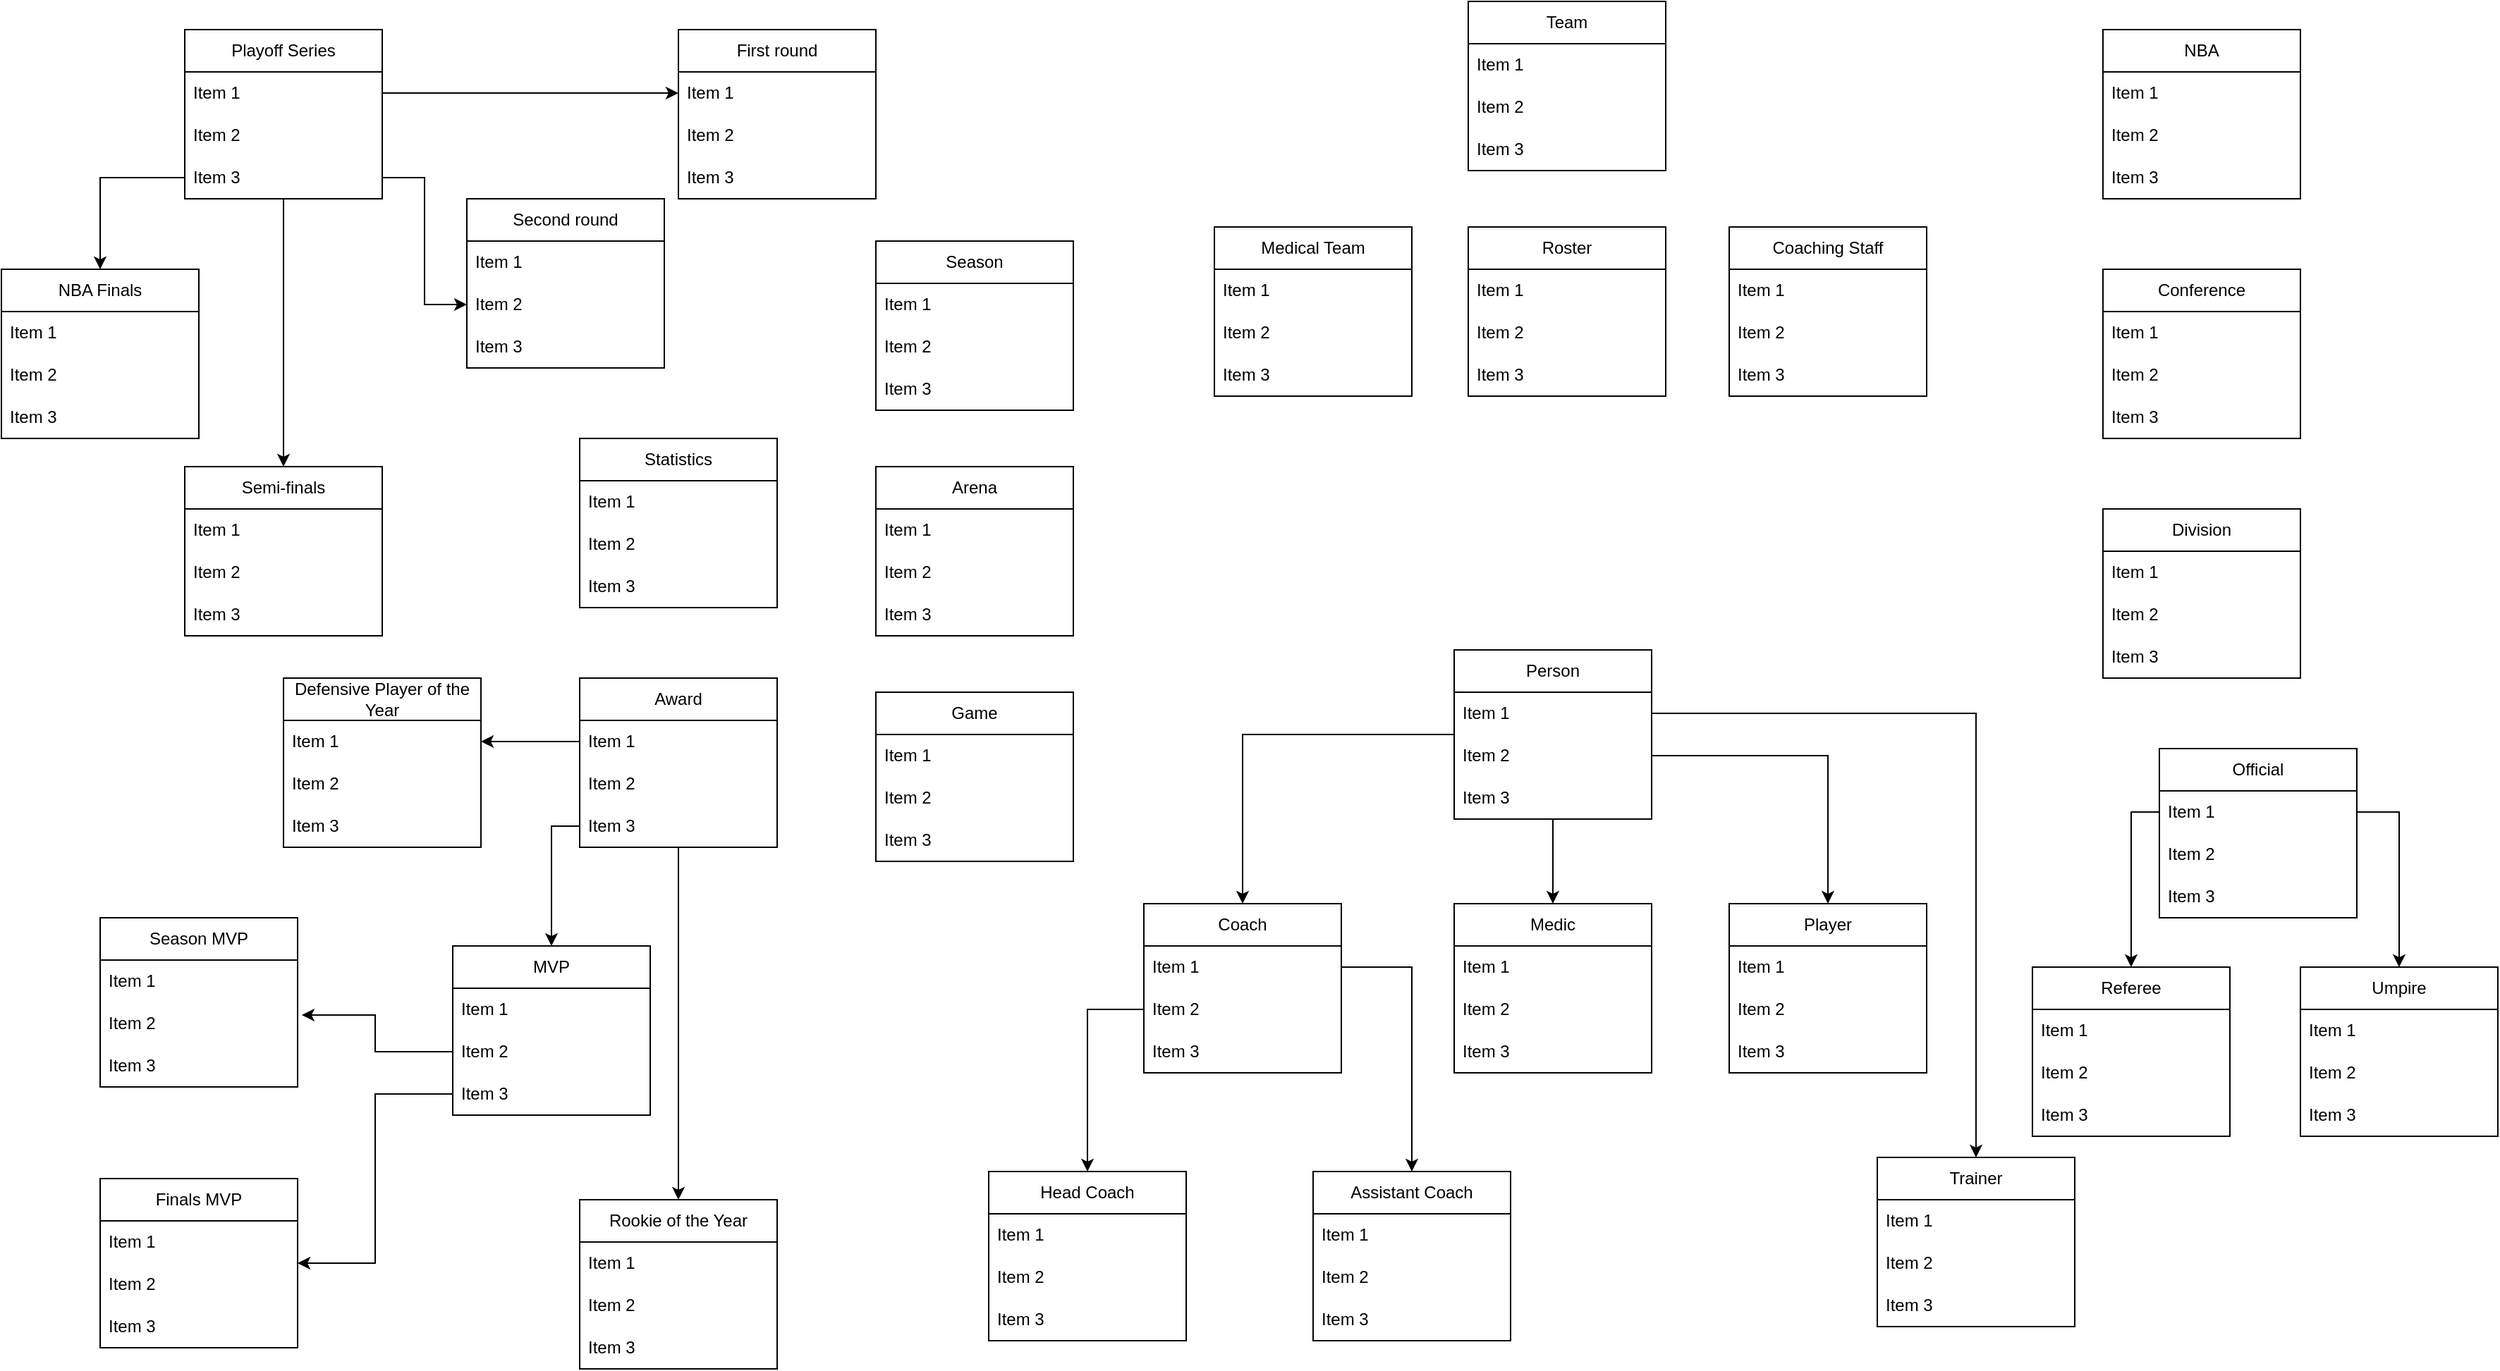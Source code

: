 <mxfile version="22.1.2" type="github">
  <diagram name="Page-1" id="eykUsvOrrf_iylFsWbCa">
    <mxGraphModel dx="3072" dy="794" grid="1" gridSize="10" guides="1" tooltips="1" connect="1" arrows="1" fold="1" page="1" pageScale="1" pageWidth="850" pageHeight="1100" math="0" shadow="0">
      <root>
        <mxCell id="0" />
        <mxCell id="1" parent="0" />
        <mxCell id="R-T-QUgsyAEYC0_cI2fG-1" value="NBA" style="swimlane;fontStyle=0;childLayout=stackLayout;horizontal=1;startSize=30;horizontalStack=0;resizeParent=1;resizeParentMax=0;resizeLast=0;collapsible=1;marginBottom=0;whiteSpace=wrap;html=1;" vertex="1" parent="1">
          <mxGeometry x="-160" y="50" width="140" height="120" as="geometry" />
        </mxCell>
        <mxCell id="R-T-QUgsyAEYC0_cI2fG-2" value="Item 1" style="text;strokeColor=none;fillColor=none;align=left;verticalAlign=middle;spacingLeft=4;spacingRight=4;overflow=hidden;points=[[0,0.5],[1,0.5]];portConstraint=eastwest;rotatable=0;whiteSpace=wrap;html=1;" vertex="1" parent="R-T-QUgsyAEYC0_cI2fG-1">
          <mxGeometry y="30" width="140" height="30" as="geometry" />
        </mxCell>
        <mxCell id="R-T-QUgsyAEYC0_cI2fG-3" value="Item 2" style="text;strokeColor=none;fillColor=none;align=left;verticalAlign=middle;spacingLeft=4;spacingRight=4;overflow=hidden;points=[[0,0.5],[1,0.5]];portConstraint=eastwest;rotatable=0;whiteSpace=wrap;html=1;" vertex="1" parent="R-T-QUgsyAEYC0_cI2fG-1">
          <mxGeometry y="60" width="140" height="30" as="geometry" />
        </mxCell>
        <mxCell id="R-T-QUgsyAEYC0_cI2fG-4" value="Item 3" style="text;strokeColor=none;fillColor=none;align=left;verticalAlign=middle;spacingLeft=4;spacingRight=4;overflow=hidden;points=[[0,0.5],[1,0.5]];portConstraint=eastwest;rotatable=0;whiteSpace=wrap;html=1;" vertex="1" parent="R-T-QUgsyAEYC0_cI2fG-1">
          <mxGeometry y="90" width="140" height="30" as="geometry" />
        </mxCell>
        <mxCell id="R-T-QUgsyAEYC0_cI2fG-9" value="Conference" style="swimlane;fontStyle=0;childLayout=stackLayout;horizontal=1;startSize=30;horizontalStack=0;resizeParent=1;resizeParentMax=0;resizeLast=0;collapsible=1;marginBottom=0;whiteSpace=wrap;html=1;" vertex="1" parent="1">
          <mxGeometry x="-160" y="220" width="140" height="120" as="geometry" />
        </mxCell>
        <mxCell id="R-T-QUgsyAEYC0_cI2fG-10" value="Item 1" style="text;strokeColor=none;fillColor=none;align=left;verticalAlign=middle;spacingLeft=4;spacingRight=4;overflow=hidden;points=[[0,0.5],[1,0.5]];portConstraint=eastwest;rotatable=0;whiteSpace=wrap;html=1;" vertex="1" parent="R-T-QUgsyAEYC0_cI2fG-9">
          <mxGeometry y="30" width="140" height="30" as="geometry" />
        </mxCell>
        <mxCell id="R-T-QUgsyAEYC0_cI2fG-11" value="Item 2" style="text;strokeColor=none;fillColor=none;align=left;verticalAlign=middle;spacingLeft=4;spacingRight=4;overflow=hidden;points=[[0,0.5],[1,0.5]];portConstraint=eastwest;rotatable=0;whiteSpace=wrap;html=1;" vertex="1" parent="R-T-QUgsyAEYC0_cI2fG-9">
          <mxGeometry y="60" width="140" height="30" as="geometry" />
        </mxCell>
        <mxCell id="R-T-QUgsyAEYC0_cI2fG-12" value="Item 3" style="text;strokeColor=none;fillColor=none;align=left;verticalAlign=middle;spacingLeft=4;spacingRight=4;overflow=hidden;points=[[0,0.5],[1,0.5]];portConstraint=eastwest;rotatable=0;whiteSpace=wrap;html=1;" vertex="1" parent="R-T-QUgsyAEYC0_cI2fG-9">
          <mxGeometry y="90" width="140" height="30" as="geometry" />
        </mxCell>
        <mxCell id="R-T-QUgsyAEYC0_cI2fG-19" value="Division" style="swimlane;fontStyle=0;childLayout=stackLayout;horizontal=1;startSize=30;horizontalStack=0;resizeParent=1;resizeParentMax=0;resizeLast=0;collapsible=1;marginBottom=0;whiteSpace=wrap;html=1;" vertex="1" parent="1">
          <mxGeometry x="-160" y="390" width="140" height="120" as="geometry" />
        </mxCell>
        <mxCell id="R-T-QUgsyAEYC0_cI2fG-20" value="Item 1" style="text;strokeColor=none;fillColor=none;align=left;verticalAlign=middle;spacingLeft=4;spacingRight=4;overflow=hidden;points=[[0,0.5],[1,0.5]];portConstraint=eastwest;rotatable=0;whiteSpace=wrap;html=1;" vertex="1" parent="R-T-QUgsyAEYC0_cI2fG-19">
          <mxGeometry y="30" width="140" height="30" as="geometry" />
        </mxCell>
        <mxCell id="R-T-QUgsyAEYC0_cI2fG-21" value="Item 2" style="text;strokeColor=none;fillColor=none;align=left;verticalAlign=middle;spacingLeft=4;spacingRight=4;overflow=hidden;points=[[0,0.5],[1,0.5]];portConstraint=eastwest;rotatable=0;whiteSpace=wrap;html=1;" vertex="1" parent="R-T-QUgsyAEYC0_cI2fG-19">
          <mxGeometry y="60" width="140" height="30" as="geometry" />
        </mxCell>
        <mxCell id="R-T-QUgsyAEYC0_cI2fG-22" value="Item 3" style="text;strokeColor=none;fillColor=none;align=left;verticalAlign=middle;spacingLeft=4;spacingRight=4;overflow=hidden;points=[[0,0.5],[1,0.5]];portConstraint=eastwest;rotatable=0;whiteSpace=wrap;html=1;" vertex="1" parent="R-T-QUgsyAEYC0_cI2fG-19">
          <mxGeometry y="90" width="140" height="30" as="geometry" />
        </mxCell>
        <mxCell id="R-T-QUgsyAEYC0_cI2fG-49" value="Team" style="swimlane;fontStyle=0;childLayout=stackLayout;horizontal=1;startSize=30;horizontalStack=0;resizeParent=1;resizeParentMax=0;resizeLast=0;collapsible=1;marginBottom=0;whiteSpace=wrap;html=1;" vertex="1" parent="1">
          <mxGeometry x="-610" y="30" width="140" height="120" as="geometry" />
        </mxCell>
        <mxCell id="R-T-QUgsyAEYC0_cI2fG-50" value="Item 1" style="text;strokeColor=none;fillColor=none;align=left;verticalAlign=middle;spacingLeft=4;spacingRight=4;overflow=hidden;points=[[0,0.5],[1,0.5]];portConstraint=eastwest;rotatable=0;whiteSpace=wrap;html=1;" vertex="1" parent="R-T-QUgsyAEYC0_cI2fG-49">
          <mxGeometry y="30" width="140" height="30" as="geometry" />
        </mxCell>
        <mxCell id="R-T-QUgsyAEYC0_cI2fG-51" value="Item 2" style="text;strokeColor=none;fillColor=none;align=left;verticalAlign=middle;spacingLeft=4;spacingRight=4;overflow=hidden;points=[[0,0.5],[1,0.5]];portConstraint=eastwest;rotatable=0;whiteSpace=wrap;html=1;" vertex="1" parent="R-T-QUgsyAEYC0_cI2fG-49">
          <mxGeometry y="60" width="140" height="30" as="geometry" />
        </mxCell>
        <mxCell id="R-T-QUgsyAEYC0_cI2fG-52" value="Item 3" style="text;strokeColor=none;fillColor=none;align=left;verticalAlign=middle;spacingLeft=4;spacingRight=4;overflow=hidden;points=[[0,0.5],[1,0.5]];portConstraint=eastwest;rotatable=0;whiteSpace=wrap;html=1;" vertex="1" parent="R-T-QUgsyAEYC0_cI2fG-49">
          <mxGeometry y="90" width="140" height="30" as="geometry" />
        </mxCell>
        <mxCell id="R-T-QUgsyAEYC0_cI2fG-57" value="Roster" style="swimlane;fontStyle=0;childLayout=stackLayout;horizontal=1;startSize=30;horizontalStack=0;resizeParent=1;resizeParentMax=0;resizeLast=0;collapsible=1;marginBottom=0;whiteSpace=wrap;html=1;" vertex="1" parent="1">
          <mxGeometry x="-610" y="190" width="140" height="120" as="geometry" />
        </mxCell>
        <mxCell id="R-T-QUgsyAEYC0_cI2fG-58" value="Item 1" style="text;strokeColor=none;fillColor=none;align=left;verticalAlign=middle;spacingLeft=4;spacingRight=4;overflow=hidden;points=[[0,0.5],[1,0.5]];portConstraint=eastwest;rotatable=0;whiteSpace=wrap;html=1;" vertex="1" parent="R-T-QUgsyAEYC0_cI2fG-57">
          <mxGeometry y="30" width="140" height="30" as="geometry" />
        </mxCell>
        <mxCell id="R-T-QUgsyAEYC0_cI2fG-59" value="Item 2" style="text;strokeColor=none;fillColor=none;align=left;verticalAlign=middle;spacingLeft=4;spacingRight=4;overflow=hidden;points=[[0,0.5],[1,0.5]];portConstraint=eastwest;rotatable=0;whiteSpace=wrap;html=1;" vertex="1" parent="R-T-QUgsyAEYC0_cI2fG-57">
          <mxGeometry y="60" width="140" height="30" as="geometry" />
        </mxCell>
        <mxCell id="R-T-QUgsyAEYC0_cI2fG-60" value="Item 3" style="text;strokeColor=none;fillColor=none;align=left;verticalAlign=middle;spacingLeft=4;spacingRight=4;overflow=hidden;points=[[0,0.5],[1,0.5]];portConstraint=eastwest;rotatable=0;whiteSpace=wrap;html=1;" vertex="1" parent="R-T-QUgsyAEYC0_cI2fG-57">
          <mxGeometry y="90" width="140" height="30" as="geometry" />
        </mxCell>
        <mxCell id="R-T-QUgsyAEYC0_cI2fG-61" value="Player" style="swimlane;fontStyle=0;childLayout=stackLayout;horizontal=1;startSize=30;horizontalStack=0;resizeParent=1;resizeParentMax=0;resizeLast=0;collapsible=1;marginBottom=0;whiteSpace=wrap;html=1;" vertex="1" parent="1">
          <mxGeometry x="-425" y="670" width="140" height="120" as="geometry" />
        </mxCell>
        <mxCell id="R-T-QUgsyAEYC0_cI2fG-62" value="Item 1" style="text;strokeColor=none;fillColor=none;align=left;verticalAlign=middle;spacingLeft=4;spacingRight=4;overflow=hidden;points=[[0,0.5],[1,0.5]];portConstraint=eastwest;rotatable=0;whiteSpace=wrap;html=1;" vertex="1" parent="R-T-QUgsyAEYC0_cI2fG-61">
          <mxGeometry y="30" width="140" height="30" as="geometry" />
        </mxCell>
        <mxCell id="R-T-QUgsyAEYC0_cI2fG-63" value="Item 2" style="text;strokeColor=none;fillColor=none;align=left;verticalAlign=middle;spacingLeft=4;spacingRight=4;overflow=hidden;points=[[0,0.5],[1,0.5]];portConstraint=eastwest;rotatable=0;whiteSpace=wrap;html=1;" vertex="1" parent="R-T-QUgsyAEYC0_cI2fG-61">
          <mxGeometry y="60" width="140" height="30" as="geometry" />
        </mxCell>
        <mxCell id="R-T-QUgsyAEYC0_cI2fG-64" value="Item 3" style="text;strokeColor=none;fillColor=none;align=left;verticalAlign=middle;spacingLeft=4;spacingRight=4;overflow=hidden;points=[[0,0.5],[1,0.5]];portConstraint=eastwest;rotatable=0;whiteSpace=wrap;html=1;" vertex="1" parent="R-T-QUgsyAEYC0_cI2fG-61">
          <mxGeometry y="90" width="140" height="30" as="geometry" />
        </mxCell>
        <mxCell id="R-T-QUgsyAEYC0_cI2fG-65" value="Coaching Staff" style="swimlane;fontStyle=0;childLayout=stackLayout;horizontal=1;startSize=30;horizontalStack=0;resizeParent=1;resizeParentMax=0;resizeLast=0;collapsible=1;marginBottom=0;whiteSpace=wrap;html=1;" vertex="1" parent="1">
          <mxGeometry x="-425" y="190" width="140" height="120" as="geometry" />
        </mxCell>
        <mxCell id="R-T-QUgsyAEYC0_cI2fG-66" value="Item 1" style="text;strokeColor=none;fillColor=none;align=left;verticalAlign=middle;spacingLeft=4;spacingRight=4;overflow=hidden;points=[[0,0.5],[1,0.5]];portConstraint=eastwest;rotatable=0;whiteSpace=wrap;html=1;" vertex="1" parent="R-T-QUgsyAEYC0_cI2fG-65">
          <mxGeometry y="30" width="140" height="30" as="geometry" />
        </mxCell>
        <mxCell id="R-T-QUgsyAEYC0_cI2fG-67" value="Item 2" style="text;strokeColor=none;fillColor=none;align=left;verticalAlign=middle;spacingLeft=4;spacingRight=4;overflow=hidden;points=[[0,0.5],[1,0.5]];portConstraint=eastwest;rotatable=0;whiteSpace=wrap;html=1;" vertex="1" parent="R-T-QUgsyAEYC0_cI2fG-65">
          <mxGeometry y="60" width="140" height="30" as="geometry" />
        </mxCell>
        <mxCell id="R-T-QUgsyAEYC0_cI2fG-68" value="Item 3" style="text;strokeColor=none;fillColor=none;align=left;verticalAlign=middle;spacingLeft=4;spacingRight=4;overflow=hidden;points=[[0,0.5],[1,0.5]];portConstraint=eastwest;rotatable=0;whiteSpace=wrap;html=1;" vertex="1" parent="R-T-QUgsyAEYC0_cI2fG-65">
          <mxGeometry y="90" width="140" height="30" as="geometry" />
        </mxCell>
        <mxCell id="R-T-QUgsyAEYC0_cI2fG-69" value="Medical Team" style="swimlane;fontStyle=0;childLayout=stackLayout;horizontal=1;startSize=30;horizontalStack=0;resizeParent=1;resizeParentMax=0;resizeLast=0;collapsible=1;marginBottom=0;whiteSpace=wrap;html=1;" vertex="1" parent="1">
          <mxGeometry x="-790" y="190" width="140" height="120" as="geometry" />
        </mxCell>
        <mxCell id="R-T-QUgsyAEYC0_cI2fG-70" value="Item 1" style="text;strokeColor=none;fillColor=none;align=left;verticalAlign=middle;spacingLeft=4;spacingRight=4;overflow=hidden;points=[[0,0.5],[1,0.5]];portConstraint=eastwest;rotatable=0;whiteSpace=wrap;html=1;" vertex="1" parent="R-T-QUgsyAEYC0_cI2fG-69">
          <mxGeometry y="30" width="140" height="30" as="geometry" />
        </mxCell>
        <mxCell id="R-T-QUgsyAEYC0_cI2fG-71" value="Item 2" style="text;strokeColor=none;fillColor=none;align=left;verticalAlign=middle;spacingLeft=4;spacingRight=4;overflow=hidden;points=[[0,0.5],[1,0.5]];portConstraint=eastwest;rotatable=0;whiteSpace=wrap;html=1;" vertex="1" parent="R-T-QUgsyAEYC0_cI2fG-69">
          <mxGeometry y="60" width="140" height="30" as="geometry" />
        </mxCell>
        <mxCell id="R-T-QUgsyAEYC0_cI2fG-72" value="Item 3" style="text;strokeColor=none;fillColor=none;align=left;verticalAlign=middle;spacingLeft=4;spacingRight=4;overflow=hidden;points=[[0,0.5],[1,0.5]];portConstraint=eastwest;rotatable=0;whiteSpace=wrap;html=1;" vertex="1" parent="R-T-QUgsyAEYC0_cI2fG-69">
          <mxGeometry y="90" width="140" height="30" as="geometry" />
        </mxCell>
        <mxCell id="R-T-QUgsyAEYC0_cI2fG-88" style="edgeStyle=orthogonalEdgeStyle;rounded=0;orthogonalLoop=1;jettySize=auto;html=1;entryX=0.5;entryY=0;entryDx=0;entryDy=0;" edge="1" parent="1" source="R-T-QUgsyAEYC0_cI2fG-76" target="R-T-QUgsyAEYC0_cI2fG-84">
          <mxGeometry relative="1" as="geometry" />
        </mxCell>
        <mxCell id="R-T-QUgsyAEYC0_cI2fG-90" style="edgeStyle=orthogonalEdgeStyle;rounded=0;orthogonalLoop=1;jettySize=auto;html=1;exitX=0.5;exitY=1;exitDx=0;exitDy=0;" edge="1" parent="1" source="R-T-QUgsyAEYC0_cI2fG-76" target="R-T-QUgsyAEYC0_cI2fG-80">
          <mxGeometry relative="1" as="geometry" />
        </mxCell>
        <mxCell id="R-T-QUgsyAEYC0_cI2fG-76" value="Person" style="swimlane;fontStyle=0;childLayout=stackLayout;horizontal=1;startSize=30;horizontalStack=0;resizeParent=1;resizeParentMax=0;resizeLast=0;collapsible=1;marginBottom=0;whiteSpace=wrap;html=1;" vertex="1" parent="1">
          <mxGeometry x="-620" y="490" width="140" height="120" as="geometry" />
        </mxCell>
        <mxCell id="R-T-QUgsyAEYC0_cI2fG-77" value="Item 1" style="text;strokeColor=none;fillColor=none;align=left;verticalAlign=middle;spacingLeft=4;spacingRight=4;overflow=hidden;points=[[0,0.5],[1,0.5]];portConstraint=eastwest;rotatable=0;whiteSpace=wrap;html=1;" vertex="1" parent="R-T-QUgsyAEYC0_cI2fG-76">
          <mxGeometry y="30" width="140" height="30" as="geometry" />
        </mxCell>
        <mxCell id="R-T-QUgsyAEYC0_cI2fG-78" value="Item 2" style="text;strokeColor=none;fillColor=none;align=left;verticalAlign=middle;spacingLeft=4;spacingRight=4;overflow=hidden;points=[[0,0.5],[1,0.5]];portConstraint=eastwest;rotatable=0;whiteSpace=wrap;html=1;" vertex="1" parent="R-T-QUgsyAEYC0_cI2fG-76">
          <mxGeometry y="60" width="140" height="30" as="geometry" />
        </mxCell>
        <mxCell id="R-T-QUgsyAEYC0_cI2fG-79" value="Item 3" style="text;strokeColor=none;fillColor=none;align=left;verticalAlign=middle;spacingLeft=4;spacingRight=4;overflow=hidden;points=[[0,0.5],[1,0.5]];portConstraint=eastwest;rotatable=0;whiteSpace=wrap;html=1;" vertex="1" parent="R-T-QUgsyAEYC0_cI2fG-76">
          <mxGeometry y="90" width="140" height="30" as="geometry" />
        </mxCell>
        <mxCell id="R-T-QUgsyAEYC0_cI2fG-80" value="Medic" style="swimlane;fontStyle=0;childLayout=stackLayout;horizontal=1;startSize=30;horizontalStack=0;resizeParent=1;resizeParentMax=0;resizeLast=0;collapsible=1;marginBottom=0;whiteSpace=wrap;html=1;" vertex="1" parent="1">
          <mxGeometry x="-620" y="670" width="140" height="120" as="geometry" />
        </mxCell>
        <mxCell id="R-T-QUgsyAEYC0_cI2fG-81" value="Item 1" style="text;strokeColor=none;fillColor=none;align=left;verticalAlign=middle;spacingLeft=4;spacingRight=4;overflow=hidden;points=[[0,0.5],[1,0.5]];portConstraint=eastwest;rotatable=0;whiteSpace=wrap;html=1;" vertex="1" parent="R-T-QUgsyAEYC0_cI2fG-80">
          <mxGeometry y="30" width="140" height="30" as="geometry" />
        </mxCell>
        <mxCell id="R-T-QUgsyAEYC0_cI2fG-82" value="Item 2" style="text;strokeColor=none;fillColor=none;align=left;verticalAlign=middle;spacingLeft=4;spacingRight=4;overflow=hidden;points=[[0,0.5],[1,0.5]];portConstraint=eastwest;rotatable=0;whiteSpace=wrap;html=1;" vertex="1" parent="R-T-QUgsyAEYC0_cI2fG-80">
          <mxGeometry y="60" width="140" height="30" as="geometry" />
        </mxCell>
        <mxCell id="R-T-QUgsyAEYC0_cI2fG-83" value="Item 3" style="text;strokeColor=none;fillColor=none;align=left;verticalAlign=middle;spacingLeft=4;spacingRight=4;overflow=hidden;points=[[0,0.5],[1,0.5]];portConstraint=eastwest;rotatable=0;whiteSpace=wrap;html=1;" vertex="1" parent="R-T-QUgsyAEYC0_cI2fG-80">
          <mxGeometry y="90" width="140" height="30" as="geometry" />
        </mxCell>
        <mxCell id="R-T-QUgsyAEYC0_cI2fG-84" value="Coach" style="swimlane;fontStyle=0;childLayout=stackLayout;horizontal=1;startSize=30;horizontalStack=0;resizeParent=1;resizeParentMax=0;resizeLast=0;collapsible=1;marginBottom=0;whiteSpace=wrap;html=1;" vertex="1" parent="1">
          <mxGeometry x="-840" y="670" width="140" height="120" as="geometry" />
        </mxCell>
        <mxCell id="R-T-QUgsyAEYC0_cI2fG-85" value="Item 1" style="text;strokeColor=none;fillColor=none;align=left;verticalAlign=middle;spacingLeft=4;spacingRight=4;overflow=hidden;points=[[0,0.5],[1,0.5]];portConstraint=eastwest;rotatable=0;whiteSpace=wrap;html=1;" vertex="1" parent="R-T-QUgsyAEYC0_cI2fG-84">
          <mxGeometry y="30" width="140" height="30" as="geometry" />
        </mxCell>
        <mxCell id="R-T-QUgsyAEYC0_cI2fG-86" value="Item 2" style="text;strokeColor=none;fillColor=none;align=left;verticalAlign=middle;spacingLeft=4;spacingRight=4;overflow=hidden;points=[[0,0.5],[1,0.5]];portConstraint=eastwest;rotatable=0;whiteSpace=wrap;html=1;" vertex="1" parent="R-T-QUgsyAEYC0_cI2fG-84">
          <mxGeometry y="60" width="140" height="30" as="geometry" />
        </mxCell>
        <mxCell id="R-T-QUgsyAEYC0_cI2fG-87" value="Item 3" style="text;strokeColor=none;fillColor=none;align=left;verticalAlign=middle;spacingLeft=4;spacingRight=4;overflow=hidden;points=[[0,0.5],[1,0.5]];portConstraint=eastwest;rotatable=0;whiteSpace=wrap;html=1;" vertex="1" parent="R-T-QUgsyAEYC0_cI2fG-84">
          <mxGeometry y="90" width="140" height="30" as="geometry" />
        </mxCell>
        <mxCell id="R-T-QUgsyAEYC0_cI2fG-89" style="edgeStyle=orthogonalEdgeStyle;rounded=0;orthogonalLoop=1;jettySize=auto;html=1;entryX=0.5;entryY=0;entryDx=0;entryDy=0;" edge="1" parent="1" source="R-T-QUgsyAEYC0_cI2fG-78" target="R-T-QUgsyAEYC0_cI2fG-61">
          <mxGeometry relative="1" as="geometry" />
        </mxCell>
        <mxCell id="R-T-QUgsyAEYC0_cI2fG-91" value="Head Coach" style="swimlane;fontStyle=0;childLayout=stackLayout;horizontal=1;startSize=30;horizontalStack=0;resizeParent=1;resizeParentMax=0;resizeLast=0;collapsible=1;marginBottom=0;whiteSpace=wrap;html=1;" vertex="1" parent="1">
          <mxGeometry x="-950" y="860" width="140" height="120" as="geometry" />
        </mxCell>
        <mxCell id="R-T-QUgsyAEYC0_cI2fG-92" value="Item 1" style="text;strokeColor=none;fillColor=none;align=left;verticalAlign=middle;spacingLeft=4;spacingRight=4;overflow=hidden;points=[[0,0.5],[1,0.5]];portConstraint=eastwest;rotatable=0;whiteSpace=wrap;html=1;" vertex="1" parent="R-T-QUgsyAEYC0_cI2fG-91">
          <mxGeometry y="30" width="140" height="30" as="geometry" />
        </mxCell>
        <mxCell id="R-T-QUgsyAEYC0_cI2fG-93" value="Item 2" style="text;strokeColor=none;fillColor=none;align=left;verticalAlign=middle;spacingLeft=4;spacingRight=4;overflow=hidden;points=[[0,0.5],[1,0.5]];portConstraint=eastwest;rotatable=0;whiteSpace=wrap;html=1;" vertex="1" parent="R-T-QUgsyAEYC0_cI2fG-91">
          <mxGeometry y="60" width="140" height="30" as="geometry" />
        </mxCell>
        <mxCell id="R-T-QUgsyAEYC0_cI2fG-94" value="Item 3" style="text;strokeColor=none;fillColor=none;align=left;verticalAlign=middle;spacingLeft=4;spacingRight=4;overflow=hidden;points=[[0,0.5],[1,0.5]];portConstraint=eastwest;rotatable=0;whiteSpace=wrap;html=1;" vertex="1" parent="R-T-QUgsyAEYC0_cI2fG-91">
          <mxGeometry y="90" width="140" height="30" as="geometry" />
        </mxCell>
        <mxCell id="R-T-QUgsyAEYC0_cI2fG-95" value="Assistant Coach" style="swimlane;fontStyle=0;childLayout=stackLayout;horizontal=1;startSize=30;horizontalStack=0;resizeParent=1;resizeParentMax=0;resizeLast=0;collapsible=1;marginBottom=0;whiteSpace=wrap;html=1;" vertex="1" parent="1">
          <mxGeometry x="-720" y="860" width="140" height="120" as="geometry" />
        </mxCell>
        <mxCell id="R-T-QUgsyAEYC0_cI2fG-96" value="Item 1" style="text;strokeColor=none;fillColor=none;align=left;verticalAlign=middle;spacingLeft=4;spacingRight=4;overflow=hidden;points=[[0,0.5],[1,0.5]];portConstraint=eastwest;rotatable=0;whiteSpace=wrap;html=1;" vertex="1" parent="R-T-QUgsyAEYC0_cI2fG-95">
          <mxGeometry y="30" width="140" height="30" as="geometry" />
        </mxCell>
        <mxCell id="R-T-QUgsyAEYC0_cI2fG-97" value="Item 2" style="text;strokeColor=none;fillColor=none;align=left;verticalAlign=middle;spacingLeft=4;spacingRight=4;overflow=hidden;points=[[0,0.5],[1,0.5]];portConstraint=eastwest;rotatable=0;whiteSpace=wrap;html=1;" vertex="1" parent="R-T-QUgsyAEYC0_cI2fG-95">
          <mxGeometry y="60" width="140" height="30" as="geometry" />
        </mxCell>
        <mxCell id="R-T-QUgsyAEYC0_cI2fG-98" value="Item 3" style="text;strokeColor=none;fillColor=none;align=left;verticalAlign=middle;spacingLeft=4;spacingRight=4;overflow=hidden;points=[[0,0.5],[1,0.5]];portConstraint=eastwest;rotatable=0;whiteSpace=wrap;html=1;" vertex="1" parent="R-T-QUgsyAEYC0_cI2fG-95">
          <mxGeometry y="90" width="140" height="30" as="geometry" />
        </mxCell>
        <mxCell id="R-T-QUgsyAEYC0_cI2fG-99" style="edgeStyle=orthogonalEdgeStyle;rounded=0;orthogonalLoop=1;jettySize=auto;html=1;" edge="1" parent="1" source="R-T-QUgsyAEYC0_cI2fG-86" target="R-T-QUgsyAEYC0_cI2fG-91">
          <mxGeometry relative="1" as="geometry" />
        </mxCell>
        <mxCell id="R-T-QUgsyAEYC0_cI2fG-100" style="edgeStyle=orthogonalEdgeStyle;rounded=0;orthogonalLoop=1;jettySize=auto;html=1;" edge="1" parent="1" source="R-T-QUgsyAEYC0_cI2fG-85" target="R-T-QUgsyAEYC0_cI2fG-95">
          <mxGeometry relative="1" as="geometry" />
        </mxCell>
        <mxCell id="R-T-QUgsyAEYC0_cI2fG-101" value="Trainer" style="swimlane;fontStyle=0;childLayout=stackLayout;horizontal=1;startSize=30;horizontalStack=0;resizeParent=1;resizeParentMax=0;resizeLast=0;collapsible=1;marginBottom=0;whiteSpace=wrap;html=1;" vertex="1" parent="1">
          <mxGeometry x="-320" y="850" width="140" height="120" as="geometry" />
        </mxCell>
        <mxCell id="R-T-QUgsyAEYC0_cI2fG-102" value="Item 1" style="text;strokeColor=none;fillColor=none;align=left;verticalAlign=middle;spacingLeft=4;spacingRight=4;overflow=hidden;points=[[0,0.5],[1,0.5]];portConstraint=eastwest;rotatable=0;whiteSpace=wrap;html=1;" vertex="1" parent="R-T-QUgsyAEYC0_cI2fG-101">
          <mxGeometry y="30" width="140" height="30" as="geometry" />
        </mxCell>
        <mxCell id="R-T-QUgsyAEYC0_cI2fG-103" value="Item 2" style="text;strokeColor=none;fillColor=none;align=left;verticalAlign=middle;spacingLeft=4;spacingRight=4;overflow=hidden;points=[[0,0.5],[1,0.5]];portConstraint=eastwest;rotatable=0;whiteSpace=wrap;html=1;" vertex="1" parent="R-T-QUgsyAEYC0_cI2fG-101">
          <mxGeometry y="60" width="140" height="30" as="geometry" />
        </mxCell>
        <mxCell id="R-T-QUgsyAEYC0_cI2fG-104" value="Item 3" style="text;strokeColor=none;fillColor=none;align=left;verticalAlign=middle;spacingLeft=4;spacingRight=4;overflow=hidden;points=[[0,0.5],[1,0.5]];portConstraint=eastwest;rotatable=0;whiteSpace=wrap;html=1;" vertex="1" parent="R-T-QUgsyAEYC0_cI2fG-101">
          <mxGeometry y="90" width="140" height="30" as="geometry" />
        </mxCell>
        <mxCell id="R-T-QUgsyAEYC0_cI2fG-105" style="edgeStyle=orthogonalEdgeStyle;rounded=0;orthogonalLoop=1;jettySize=auto;html=1;" edge="1" parent="1" source="R-T-QUgsyAEYC0_cI2fG-77" target="R-T-QUgsyAEYC0_cI2fG-101">
          <mxGeometry relative="1" as="geometry" />
        </mxCell>
        <mxCell id="R-T-QUgsyAEYC0_cI2fG-108" value="Season" style="swimlane;fontStyle=0;childLayout=stackLayout;horizontal=1;startSize=30;horizontalStack=0;resizeParent=1;resizeParentMax=0;resizeLast=0;collapsible=1;marginBottom=0;whiteSpace=wrap;html=1;" vertex="1" parent="1">
          <mxGeometry x="-1030" y="200" width="140" height="120" as="geometry" />
        </mxCell>
        <mxCell id="R-T-QUgsyAEYC0_cI2fG-109" value="Item 1" style="text;strokeColor=none;fillColor=none;align=left;verticalAlign=middle;spacingLeft=4;spacingRight=4;overflow=hidden;points=[[0,0.5],[1,0.5]];portConstraint=eastwest;rotatable=0;whiteSpace=wrap;html=1;" vertex="1" parent="R-T-QUgsyAEYC0_cI2fG-108">
          <mxGeometry y="30" width="140" height="30" as="geometry" />
        </mxCell>
        <mxCell id="R-T-QUgsyAEYC0_cI2fG-110" value="Item 2" style="text;strokeColor=none;fillColor=none;align=left;verticalAlign=middle;spacingLeft=4;spacingRight=4;overflow=hidden;points=[[0,0.5],[1,0.5]];portConstraint=eastwest;rotatable=0;whiteSpace=wrap;html=1;" vertex="1" parent="R-T-QUgsyAEYC0_cI2fG-108">
          <mxGeometry y="60" width="140" height="30" as="geometry" />
        </mxCell>
        <mxCell id="R-T-QUgsyAEYC0_cI2fG-111" value="Item 3" style="text;strokeColor=none;fillColor=none;align=left;verticalAlign=middle;spacingLeft=4;spacingRight=4;overflow=hidden;points=[[0,0.5],[1,0.5]];portConstraint=eastwest;rotatable=0;whiteSpace=wrap;html=1;" vertex="1" parent="R-T-QUgsyAEYC0_cI2fG-108">
          <mxGeometry y="90" width="140" height="30" as="geometry" />
        </mxCell>
        <mxCell id="R-T-QUgsyAEYC0_cI2fG-112" value="Arena" style="swimlane;fontStyle=0;childLayout=stackLayout;horizontal=1;startSize=30;horizontalStack=0;resizeParent=1;resizeParentMax=0;resizeLast=0;collapsible=1;marginBottom=0;whiteSpace=wrap;html=1;" vertex="1" parent="1">
          <mxGeometry x="-1030" y="360" width="140" height="120" as="geometry" />
        </mxCell>
        <mxCell id="R-T-QUgsyAEYC0_cI2fG-113" value="Item 1" style="text;strokeColor=none;fillColor=none;align=left;verticalAlign=middle;spacingLeft=4;spacingRight=4;overflow=hidden;points=[[0,0.5],[1,0.5]];portConstraint=eastwest;rotatable=0;whiteSpace=wrap;html=1;" vertex="1" parent="R-T-QUgsyAEYC0_cI2fG-112">
          <mxGeometry y="30" width="140" height="30" as="geometry" />
        </mxCell>
        <mxCell id="R-T-QUgsyAEYC0_cI2fG-114" value="Item 2" style="text;strokeColor=none;fillColor=none;align=left;verticalAlign=middle;spacingLeft=4;spacingRight=4;overflow=hidden;points=[[0,0.5],[1,0.5]];portConstraint=eastwest;rotatable=0;whiteSpace=wrap;html=1;" vertex="1" parent="R-T-QUgsyAEYC0_cI2fG-112">
          <mxGeometry y="60" width="140" height="30" as="geometry" />
        </mxCell>
        <mxCell id="R-T-QUgsyAEYC0_cI2fG-115" value="Item 3" style="text;strokeColor=none;fillColor=none;align=left;verticalAlign=middle;spacingLeft=4;spacingRight=4;overflow=hidden;points=[[0,0.5],[1,0.5]];portConstraint=eastwest;rotatable=0;whiteSpace=wrap;html=1;" vertex="1" parent="R-T-QUgsyAEYC0_cI2fG-112">
          <mxGeometry y="90" width="140" height="30" as="geometry" />
        </mxCell>
        <mxCell id="R-T-QUgsyAEYC0_cI2fG-134" style="edgeStyle=orthogonalEdgeStyle;rounded=0;orthogonalLoop=1;jettySize=auto;html=1;exitX=0.5;exitY=1;exitDx=0;exitDy=0;entryX=0.5;entryY=0;entryDx=0;entryDy=0;" edge="1" parent="1" source="R-T-QUgsyAEYC0_cI2fG-116" target="R-T-QUgsyAEYC0_cI2fG-124">
          <mxGeometry relative="1" as="geometry" />
        </mxCell>
        <mxCell id="R-T-QUgsyAEYC0_cI2fG-116" value="Award" style="swimlane;fontStyle=0;childLayout=stackLayout;horizontal=1;startSize=30;horizontalStack=0;resizeParent=1;resizeParentMax=0;resizeLast=0;collapsible=1;marginBottom=0;whiteSpace=wrap;html=1;" vertex="1" parent="1">
          <mxGeometry x="-1240" y="510" width="140" height="120" as="geometry" />
        </mxCell>
        <mxCell id="R-T-QUgsyAEYC0_cI2fG-117" value="Item 1" style="text;strokeColor=none;fillColor=none;align=left;verticalAlign=middle;spacingLeft=4;spacingRight=4;overflow=hidden;points=[[0,0.5],[1,0.5]];portConstraint=eastwest;rotatable=0;whiteSpace=wrap;html=1;" vertex="1" parent="R-T-QUgsyAEYC0_cI2fG-116">
          <mxGeometry y="30" width="140" height="30" as="geometry" />
        </mxCell>
        <mxCell id="R-T-QUgsyAEYC0_cI2fG-118" value="Item 2" style="text;strokeColor=none;fillColor=none;align=left;verticalAlign=middle;spacingLeft=4;spacingRight=4;overflow=hidden;points=[[0,0.5],[1,0.5]];portConstraint=eastwest;rotatable=0;whiteSpace=wrap;html=1;" vertex="1" parent="R-T-QUgsyAEYC0_cI2fG-116">
          <mxGeometry y="60" width="140" height="30" as="geometry" />
        </mxCell>
        <mxCell id="R-T-QUgsyAEYC0_cI2fG-119" value="Item 3" style="text;strokeColor=none;fillColor=none;align=left;verticalAlign=middle;spacingLeft=4;spacingRight=4;overflow=hidden;points=[[0,0.5],[1,0.5]];portConstraint=eastwest;rotatable=0;whiteSpace=wrap;html=1;" vertex="1" parent="R-T-QUgsyAEYC0_cI2fG-116">
          <mxGeometry y="90" width="140" height="30" as="geometry" />
        </mxCell>
        <mxCell id="R-T-QUgsyAEYC0_cI2fG-120" value="MVP" style="swimlane;fontStyle=0;childLayout=stackLayout;horizontal=1;startSize=30;horizontalStack=0;resizeParent=1;resizeParentMax=0;resizeLast=0;collapsible=1;marginBottom=0;whiteSpace=wrap;html=1;" vertex="1" parent="1">
          <mxGeometry x="-1330" y="700" width="140" height="120" as="geometry" />
        </mxCell>
        <mxCell id="R-T-QUgsyAEYC0_cI2fG-121" value="Item 1" style="text;strokeColor=none;fillColor=none;align=left;verticalAlign=middle;spacingLeft=4;spacingRight=4;overflow=hidden;points=[[0,0.5],[1,0.5]];portConstraint=eastwest;rotatable=0;whiteSpace=wrap;html=1;" vertex="1" parent="R-T-QUgsyAEYC0_cI2fG-120">
          <mxGeometry y="30" width="140" height="30" as="geometry" />
        </mxCell>
        <mxCell id="R-T-QUgsyAEYC0_cI2fG-122" value="Item 2" style="text;strokeColor=none;fillColor=none;align=left;verticalAlign=middle;spacingLeft=4;spacingRight=4;overflow=hidden;points=[[0,0.5],[1,0.5]];portConstraint=eastwest;rotatable=0;whiteSpace=wrap;html=1;" vertex="1" parent="R-T-QUgsyAEYC0_cI2fG-120">
          <mxGeometry y="60" width="140" height="30" as="geometry" />
        </mxCell>
        <mxCell id="R-T-QUgsyAEYC0_cI2fG-123" value="Item 3" style="text;strokeColor=none;fillColor=none;align=left;verticalAlign=middle;spacingLeft=4;spacingRight=4;overflow=hidden;points=[[0,0.5],[1,0.5]];portConstraint=eastwest;rotatable=0;whiteSpace=wrap;html=1;" vertex="1" parent="R-T-QUgsyAEYC0_cI2fG-120">
          <mxGeometry y="90" width="140" height="30" as="geometry" />
        </mxCell>
        <mxCell id="R-T-QUgsyAEYC0_cI2fG-124" value="Rookie of the Year" style="swimlane;fontStyle=0;childLayout=stackLayout;horizontal=1;startSize=30;horizontalStack=0;resizeParent=1;resizeParentMax=0;resizeLast=0;collapsible=1;marginBottom=0;whiteSpace=wrap;html=1;" vertex="1" parent="1">
          <mxGeometry x="-1240" y="880" width="140" height="120" as="geometry" />
        </mxCell>
        <mxCell id="R-T-QUgsyAEYC0_cI2fG-125" value="Item 1" style="text;strokeColor=none;fillColor=none;align=left;verticalAlign=middle;spacingLeft=4;spacingRight=4;overflow=hidden;points=[[0,0.5],[1,0.5]];portConstraint=eastwest;rotatable=0;whiteSpace=wrap;html=1;" vertex="1" parent="R-T-QUgsyAEYC0_cI2fG-124">
          <mxGeometry y="30" width="140" height="30" as="geometry" />
        </mxCell>
        <mxCell id="R-T-QUgsyAEYC0_cI2fG-126" value="Item 2" style="text;strokeColor=none;fillColor=none;align=left;verticalAlign=middle;spacingLeft=4;spacingRight=4;overflow=hidden;points=[[0,0.5],[1,0.5]];portConstraint=eastwest;rotatable=0;whiteSpace=wrap;html=1;" vertex="1" parent="R-T-QUgsyAEYC0_cI2fG-124">
          <mxGeometry y="60" width="140" height="30" as="geometry" />
        </mxCell>
        <mxCell id="R-T-QUgsyAEYC0_cI2fG-127" value="Item 3" style="text;strokeColor=none;fillColor=none;align=left;verticalAlign=middle;spacingLeft=4;spacingRight=4;overflow=hidden;points=[[0,0.5],[1,0.5]];portConstraint=eastwest;rotatable=0;whiteSpace=wrap;html=1;" vertex="1" parent="R-T-QUgsyAEYC0_cI2fG-124">
          <mxGeometry y="90" width="140" height="30" as="geometry" />
        </mxCell>
        <mxCell id="R-T-QUgsyAEYC0_cI2fG-128" value="Defensive Player of the Year" style="swimlane;fontStyle=0;childLayout=stackLayout;horizontal=1;startSize=30;horizontalStack=0;resizeParent=1;resizeParentMax=0;resizeLast=0;collapsible=1;marginBottom=0;whiteSpace=wrap;html=1;" vertex="1" parent="1">
          <mxGeometry x="-1450" y="510" width="140" height="120" as="geometry" />
        </mxCell>
        <mxCell id="R-T-QUgsyAEYC0_cI2fG-129" value="Item 1" style="text;strokeColor=none;fillColor=none;align=left;verticalAlign=middle;spacingLeft=4;spacingRight=4;overflow=hidden;points=[[0,0.5],[1,0.5]];portConstraint=eastwest;rotatable=0;whiteSpace=wrap;html=1;" vertex="1" parent="R-T-QUgsyAEYC0_cI2fG-128">
          <mxGeometry y="30" width="140" height="30" as="geometry" />
        </mxCell>
        <mxCell id="R-T-QUgsyAEYC0_cI2fG-130" value="Item 2" style="text;strokeColor=none;fillColor=none;align=left;verticalAlign=middle;spacingLeft=4;spacingRight=4;overflow=hidden;points=[[0,0.5],[1,0.5]];portConstraint=eastwest;rotatable=0;whiteSpace=wrap;html=1;" vertex="1" parent="R-T-QUgsyAEYC0_cI2fG-128">
          <mxGeometry y="60" width="140" height="30" as="geometry" />
        </mxCell>
        <mxCell id="R-T-QUgsyAEYC0_cI2fG-131" value="Item 3" style="text;strokeColor=none;fillColor=none;align=left;verticalAlign=middle;spacingLeft=4;spacingRight=4;overflow=hidden;points=[[0,0.5],[1,0.5]];portConstraint=eastwest;rotatable=0;whiteSpace=wrap;html=1;" vertex="1" parent="R-T-QUgsyAEYC0_cI2fG-128">
          <mxGeometry y="90" width="140" height="30" as="geometry" />
        </mxCell>
        <mxCell id="R-T-QUgsyAEYC0_cI2fG-132" style="edgeStyle=orthogonalEdgeStyle;rounded=0;orthogonalLoop=1;jettySize=auto;html=1;entryX=1;entryY=0.5;entryDx=0;entryDy=0;" edge="1" parent="1" source="R-T-QUgsyAEYC0_cI2fG-117" target="R-T-QUgsyAEYC0_cI2fG-129">
          <mxGeometry relative="1" as="geometry" />
        </mxCell>
        <mxCell id="R-T-QUgsyAEYC0_cI2fG-133" style="edgeStyle=orthogonalEdgeStyle;rounded=0;orthogonalLoop=1;jettySize=auto;html=1;entryX=0.5;entryY=0;entryDx=0;entryDy=0;" edge="1" parent="1" source="R-T-QUgsyAEYC0_cI2fG-119" target="R-T-QUgsyAEYC0_cI2fG-120">
          <mxGeometry relative="1" as="geometry" />
        </mxCell>
        <mxCell id="R-T-QUgsyAEYC0_cI2fG-135" value="Season MVP" style="swimlane;fontStyle=0;childLayout=stackLayout;horizontal=1;startSize=30;horizontalStack=0;resizeParent=1;resizeParentMax=0;resizeLast=0;collapsible=1;marginBottom=0;whiteSpace=wrap;html=1;" vertex="1" parent="1">
          <mxGeometry x="-1580" y="680" width="140" height="120" as="geometry" />
        </mxCell>
        <mxCell id="R-T-QUgsyAEYC0_cI2fG-136" value="Item 1" style="text;strokeColor=none;fillColor=none;align=left;verticalAlign=middle;spacingLeft=4;spacingRight=4;overflow=hidden;points=[[0,0.5],[1,0.5]];portConstraint=eastwest;rotatable=0;whiteSpace=wrap;html=1;" vertex="1" parent="R-T-QUgsyAEYC0_cI2fG-135">
          <mxGeometry y="30" width="140" height="30" as="geometry" />
        </mxCell>
        <mxCell id="R-T-QUgsyAEYC0_cI2fG-137" value="Item 2" style="text;strokeColor=none;fillColor=none;align=left;verticalAlign=middle;spacingLeft=4;spacingRight=4;overflow=hidden;points=[[0,0.5],[1,0.5]];portConstraint=eastwest;rotatable=0;whiteSpace=wrap;html=1;" vertex="1" parent="R-T-QUgsyAEYC0_cI2fG-135">
          <mxGeometry y="60" width="140" height="30" as="geometry" />
        </mxCell>
        <mxCell id="R-T-QUgsyAEYC0_cI2fG-138" value="Item 3" style="text;strokeColor=none;fillColor=none;align=left;verticalAlign=middle;spacingLeft=4;spacingRight=4;overflow=hidden;points=[[0,0.5],[1,0.5]];portConstraint=eastwest;rotatable=0;whiteSpace=wrap;html=1;" vertex="1" parent="R-T-QUgsyAEYC0_cI2fG-135">
          <mxGeometry y="90" width="140" height="30" as="geometry" />
        </mxCell>
        <mxCell id="R-T-QUgsyAEYC0_cI2fG-140" style="edgeStyle=orthogonalEdgeStyle;rounded=0;orthogonalLoop=1;jettySize=auto;html=1;entryX=1.021;entryY=0.3;entryDx=0;entryDy=0;entryPerimeter=0;" edge="1" parent="1" source="R-T-QUgsyAEYC0_cI2fG-122" target="R-T-QUgsyAEYC0_cI2fG-137">
          <mxGeometry relative="1" as="geometry" />
        </mxCell>
        <mxCell id="R-T-QUgsyAEYC0_cI2fG-141" value="Finals MVP" style="swimlane;fontStyle=0;childLayout=stackLayout;horizontal=1;startSize=30;horizontalStack=0;resizeParent=1;resizeParentMax=0;resizeLast=0;collapsible=1;marginBottom=0;whiteSpace=wrap;html=1;" vertex="1" parent="1">
          <mxGeometry x="-1580" y="865" width="140" height="120" as="geometry" />
        </mxCell>
        <mxCell id="R-T-QUgsyAEYC0_cI2fG-142" value="Item 1" style="text;strokeColor=none;fillColor=none;align=left;verticalAlign=middle;spacingLeft=4;spacingRight=4;overflow=hidden;points=[[0,0.5],[1,0.5]];portConstraint=eastwest;rotatable=0;whiteSpace=wrap;html=1;" vertex="1" parent="R-T-QUgsyAEYC0_cI2fG-141">
          <mxGeometry y="30" width="140" height="30" as="geometry" />
        </mxCell>
        <mxCell id="R-T-QUgsyAEYC0_cI2fG-143" value="Item 2" style="text;strokeColor=none;fillColor=none;align=left;verticalAlign=middle;spacingLeft=4;spacingRight=4;overflow=hidden;points=[[0,0.5],[1,0.5]];portConstraint=eastwest;rotatable=0;whiteSpace=wrap;html=1;" vertex="1" parent="R-T-QUgsyAEYC0_cI2fG-141">
          <mxGeometry y="60" width="140" height="30" as="geometry" />
        </mxCell>
        <mxCell id="R-T-QUgsyAEYC0_cI2fG-144" value="Item 3" style="text;strokeColor=none;fillColor=none;align=left;verticalAlign=middle;spacingLeft=4;spacingRight=4;overflow=hidden;points=[[0,0.5],[1,0.5]];portConstraint=eastwest;rotatable=0;whiteSpace=wrap;html=1;" vertex="1" parent="R-T-QUgsyAEYC0_cI2fG-141">
          <mxGeometry y="90" width="140" height="30" as="geometry" />
        </mxCell>
        <mxCell id="R-T-QUgsyAEYC0_cI2fG-145" style="edgeStyle=orthogonalEdgeStyle;rounded=0;orthogonalLoop=1;jettySize=auto;html=1;entryX=1;entryY=0.5;entryDx=0;entryDy=0;" edge="1" parent="1" source="R-T-QUgsyAEYC0_cI2fG-123" target="R-T-QUgsyAEYC0_cI2fG-141">
          <mxGeometry relative="1" as="geometry" />
        </mxCell>
        <mxCell id="R-T-QUgsyAEYC0_cI2fG-146" value="Game" style="swimlane;fontStyle=0;childLayout=stackLayout;horizontal=1;startSize=30;horizontalStack=0;resizeParent=1;resizeParentMax=0;resizeLast=0;collapsible=1;marginBottom=0;whiteSpace=wrap;html=1;" vertex="1" parent="1">
          <mxGeometry x="-1030" y="520" width="140" height="120" as="geometry" />
        </mxCell>
        <mxCell id="R-T-QUgsyAEYC0_cI2fG-147" value="Item 1" style="text;strokeColor=none;fillColor=none;align=left;verticalAlign=middle;spacingLeft=4;spacingRight=4;overflow=hidden;points=[[0,0.5],[1,0.5]];portConstraint=eastwest;rotatable=0;whiteSpace=wrap;html=1;" vertex="1" parent="R-T-QUgsyAEYC0_cI2fG-146">
          <mxGeometry y="30" width="140" height="30" as="geometry" />
        </mxCell>
        <mxCell id="R-T-QUgsyAEYC0_cI2fG-148" value="Item 2" style="text;strokeColor=none;fillColor=none;align=left;verticalAlign=middle;spacingLeft=4;spacingRight=4;overflow=hidden;points=[[0,0.5],[1,0.5]];portConstraint=eastwest;rotatable=0;whiteSpace=wrap;html=1;" vertex="1" parent="R-T-QUgsyAEYC0_cI2fG-146">
          <mxGeometry y="60" width="140" height="30" as="geometry" />
        </mxCell>
        <mxCell id="R-T-QUgsyAEYC0_cI2fG-149" value="Item 3" style="text;strokeColor=none;fillColor=none;align=left;verticalAlign=middle;spacingLeft=4;spacingRight=4;overflow=hidden;points=[[0,0.5],[1,0.5]];portConstraint=eastwest;rotatable=0;whiteSpace=wrap;html=1;" vertex="1" parent="R-T-QUgsyAEYC0_cI2fG-146">
          <mxGeometry y="90" width="140" height="30" as="geometry" />
        </mxCell>
        <mxCell id="R-T-QUgsyAEYC0_cI2fG-150" value="Official" style="swimlane;fontStyle=0;childLayout=stackLayout;horizontal=1;startSize=30;horizontalStack=0;resizeParent=1;resizeParentMax=0;resizeLast=0;collapsible=1;marginBottom=0;whiteSpace=wrap;html=1;" vertex="1" parent="1">
          <mxGeometry x="-120" y="560" width="140" height="120" as="geometry" />
        </mxCell>
        <mxCell id="R-T-QUgsyAEYC0_cI2fG-151" value="Item 1" style="text;strokeColor=none;fillColor=none;align=left;verticalAlign=middle;spacingLeft=4;spacingRight=4;overflow=hidden;points=[[0,0.5],[1,0.5]];portConstraint=eastwest;rotatable=0;whiteSpace=wrap;html=1;" vertex="1" parent="R-T-QUgsyAEYC0_cI2fG-150">
          <mxGeometry y="30" width="140" height="30" as="geometry" />
        </mxCell>
        <mxCell id="R-T-QUgsyAEYC0_cI2fG-152" value="Item 2" style="text;strokeColor=none;fillColor=none;align=left;verticalAlign=middle;spacingLeft=4;spacingRight=4;overflow=hidden;points=[[0,0.5],[1,0.5]];portConstraint=eastwest;rotatable=0;whiteSpace=wrap;html=1;" vertex="1" parent="R-T-QUgsyAEYC0_cI2fG-150">
          <mxGeometry y="60" width="140" height="30" as="geometry" />
        </mxCell>
        <mxCell id="R-T-QUgsyAEYC0_cI2fG-153" value="Item 3" style="text;strokeColor=none;fillColor=none;align=left;verticalAlign=middle;spacingLeft=4;spacingRight=4;overflow=hidden;points=[[0,0.5],[1,0.5]];portConstraint=eastwest;rotatable=0;whiteSpace=wrap;html=1;" vertex="1" parent="R-T-QUgsyAEYC0_cI2fG-150">
          <mxGeometry y="90" width="140" height="30" as="geometry" />
        </mxCell>
        <mxCell id="R-T-QUgsyAEYC0_cI2fG-154" value="Referee" style="swimlane;fontStyle=0;childLayout=stackLayout;horizontal=1;startSize=30;horizontalStack=0;resizeParent=1;resizeParentMax=0;resizeLast=0;collapsible=1;marginBottom=0;whiteSpace=wrap;html=1;" vertex="1" parent="1">
          <mxGeometry x="-210" y="715" width="140" height="120" as="geometry" />
        </mxCell>
        <mxCell id="R-T-QUgsyAEYC0_cI2fG-155" value="Item 1" style="text;strokeColor=none;fillColor=none;align=left;verticalAlign=middle;spacingLeft=4;spacingRight=4;overflow=hidden;points=[[0,0.5],[1,0.5]];portConstraint=eastwest;rotatable=0;whiteSpace=wrap;html=1;" vertex="1" parent="R-T-QUgsyAEYC0_cI2fG-154">
          <mxGeometry y="30" width="140" height="30" as="geometry" />
        </mxCell>
        <mxCell id="R-T-QUgsyAEYC0_cI2fG-156" value="Item 2" style="text;strokeColor=none;fillColor=none;align=left;verticalAlign=middle;spacingLeft=4;spacingRight=4;overflow=hidden;points=[[0,0.5],[1,0.5]];portConstraint=eastwest;rotatable=0;whiteSpace=wrap;html=1;" vertex="1" parent="R-T-QUgsyAEYC0_cI2fG-154">
          <mxGeometry y="60" width="140" height="30" as="geometry" />
        </mxCell>
        <mxCell id="R-T-QUgsyAEYC0_cI2fG-157" value="Item 3" style="text;strokeColor=none;fillColor=none;align=left;verticalAlign=middle;spacingLeft=4;spacingRight=4;overflow=hidden;points=[[0,0.5],[1,0.5]];portConstraint=eastwest;rotatable=0;whiteSpace=wrap;html=1;" vertex="1" parent="R-T-QUgsyAEYC0_cI2fG-154">
          <mxGeometry y="90" width="140" height="30" as="geometry" />
        </mxCell>
        <mxCell id="R-T-QUgsyAEYC0_cI2fG-158" value="Umpire" style="swimlane;fontStyle=0;childLayout=stackLayout;horizontal=1;startSize=30;horizontalStack=0;resizeParent=1;resizeParentMax=0;resizeLast=0;collapsible=1;marginBottom=0;whiteSpace=wrap;html=1;" vertex="1" parent="1">
          <mxGeometry x="-20" y="715" width="140" height="120" as="geometry" />
        </mxCell>
        <mxCell id="R-T-QUgsyAEYC0_cI2fG-159" value="Item 1" style="text;strokeColor=none;fillColor=none;align=left;verticalAlign=middle;spacingLeft=4;spacingRight=4;overflow=hidden;points=[[0,0.5],[1,0.5]];portConstraint=eastwest;rotatable=0;whiteSpace=wrap;html=1;" vertex="1" parent="R-T-QUgsyAEYC0_cI2fG-158">
          <mxGeometry y="30" width="140" height="30" as="geometry" />
        </mxCell>
        <mxCell id="R-T-QUgsyAEYC0_cI2fG-160" value="Item 2" style="text;strokeColor=none;fillColor=none;align=left;verticalAlign=middle;spacingLeft=4;spacingRight=4;overflow=hidden;points=[[0,0.5],[1,0.5]];portConstraint=eastwest;rotatable=0;whiteSpace=wrap;html=1;" vertex="1" parent="R-T-QUgsyAEYC0_cI2fG-158">
          <mxGeometry y="60" width="140" height="30" as="geometry" />
        </mxCell>
        <mxCell id="R-T-QUgsyAEYC0_cI2fG-161" value="Item 3" style="text;strokeColor=none;fillColor=none;align=left;verticalAlign=middle;spacingLeft=4;spacingRight=4;overflow=hidden;points=[[0,0.5],[1,0.5]];portConstraint=eastwest;rotatable=0;whiteSpace=wrap;html=1;" vertex="1" parent="R-T-QUgsyAEYC0_cI2fG-158">
          <mxGeometry y="90" width="140" height="30" as="geometry" />
        </mxCell>
        <mxCell id="R-T-QUgsyAEYC0_cI2fG-162" style="edgeStyle=orthogonalEdgeStyle;rounded=0;orthogonalLoop=1;jettySize=auto;html=1;entryX=0.5;entryY=0;entryDx=0;entryDy=0;" edge="1" parent="1" source="R-T-QUgsyAEYC0_cI2fG-151" target="R-T-QUgsyAEYC0_cI2fG-154">
          <mxGeometry relative="1" as="geometry" />
        </mxCell>
        <mxCell id="R-T-QUgsyAEYC0_cI2fG-163" style="edgeStyle=orthogonalEdgeStyle;rounded=0;orthogonalLoop=1;jettySize=auto;html=1;entryX=0.5;entryY=0;entryDx=0;entryDy=0;" edge="1" parent="1" source="R-T-QUgsyAEYC0_cI2fG-151" target="R-T-QUgsyAEYC0_cI2fG-158">
          <mxGeometry relative="1" as="geometry" />
        </mxCell>
        <mxCell id="R-T-QUgsyAEYC0_cI2fG-164" value="Statistics" style="swimlane;fontStyle=0;childLayout=stackLayout;horizontal=1;startSize=30;horizontalStack=0;resizeParent=1;resizeParentMax=0;resizeLast=0;collapsible=1;marginBottom=0;whiteSpace=wrap;html=1;" vertex="1" parent="1">
          <mxGeometry x="-1240" y="340" width="140" height="120" as="geometry" />
        </mxCell>
        <mxCell id="R-T-QUgsyAEYC0_cI2fG-165" value="Item 1" style="text;strokeColor=none;fillColor=none;align=left;verticalAlign=middle;spacingLeft=4;spacingRight=4;overflow=hidden;points=[[0,0.5],[1,0.5]];portConstraint=eastwest;rotatable=0;whiteSpace=wrap;html=1;" vertex="1" parent="R-T-QUgsyAEYC0_cI2fG-164">
          <mxGeometry y="30" width="140" height="30" as="geometry" />
        </mxCell>
        <mxCell id="R-T-QUgsyAEYC0_cI2fG-166" value="Item 2" style="text;strokeColor=none;fillColor=none;align=left;verticalAlign=middle;spacingLeft=4;spacingRight=4;overflow=hidden;points=[[0,0.5],[1,0.5]];portConstraint=eastwest;rotatable=0;whiteSpace=wrap;html=1;" vertex="1" parent="R-T-QUgsyAEYC0_cI2fG-164">
          <mxGeometry y="60" width="140" height="30" as="geometry" />
        </mxCell>
        <mxCell id="R-T-QUgsyAEYC0_cI2fG-167" value="Item 3" style="text;strokeColor=none;fillColor=none;align=left;verticalAlign=middle;spacingLeft=4;spacingRight=4;overflow=hidden;points=[[0,0.5],[1,0.5]];portConstraint=eastwest;rotatable=0;whiteSpace=wrap;html=1;" vertex="1" parent="R-T-QUgsyAEYC0_cI2fG-164">
          <mxGeometry y="90" width="140" height="30" as="geometry" />
        </mxCell>
        <mxCell id="R-T-QUgsyAEYC0_cI2fG-204" value="NBA Finals" style="swimlane;fontStyle=0;childLayout=stackLayout;horizontal=1;startSize=30;horizontalStack=0;resizeParent=1;resizeParentMax=0;resizeLast=0;collapsible=1;marginBottom=0;whiteSpace=wrap;html=1;" vertex="1" parent="1">
          <mxGeometry x="-1650" y="220" width="140" height="120" as="geometry" />
        </mxCell>
        <mxCell id="R-T-QUgsyAEYC0_cI2fG-205" value="Item 1" style="text;strokeColor=none;fillColor=none;align=left;verticalAlign=middle;spacingLeft=4;spacingRight=4;overflow=hidden;points=[[0,0.5],[1,0.5]];portConstraint=eastwest;rotatable=0;whiteSpace=wrap;html=1;" vertex="1" parent="R-T-QUgsyAEYC0_cI2fG-204">
          <mxGeometry y="30" width="140" height="30" as="geometry" />
        </mxCell>
        <mxCell id="R-T-QUgsyAEYC0_cI2fG-206" value="Item 2" style="text;strokeColor=none;fillColor=none;align=left;verticalAlign=middle;spacingLeft=4;spacingRight=4;overflow=hidden;points=[[0,0.5],[1,0.5]];portConstraint=eastwest;rotatable=0;whiteSpace=wrap;html=1;" vertex="1" parent="R-T-QUgsyAEYC0_cI2fG-204">
          <mxGeometry y="60" width="140" height="30" as="geometry" />
        </mxCell>
        <mxCell id="R-T-QUgsyAEYC0_cI2fG-207" value="Item 3" style="text;strokeColor=none;fillColor=none;align=left;verticalAlign=middle;spacingLeft=4;spacingRight=4;overflow=hidden;points=[[0,0.5],[1,0.5]];portConstraint=eastwest;rotatable=0;whiteSpace=wrap;html=1;" vertex="1" parent="R-T-QUgsyAEYC0_cI2fG-204">
          <mxGeometry y="90" width="140" height="30" as="geometry" />
        </mxCell>
        <mxCell id="R-T-QUgsyAEYC0_cI2fG-223" style="edgeStyle=orthogonalEdgeStyle;rounded=0;orthogonalLoop=1;jettySize=auto;html=1;exitX=0.5;exitY=1;exitDx=0;exitDy=0;entryX=0.5;entryY=0;entryDx=0;entryDy=0;" edge="1" parent="1" source="R-T-QUgsyAEYC0_cI2fG-213" target="R-T-QUgsyAEYC0_cI2fG-219">
          <mxGeometry relative="1" as="geometry" />
        </mxCell>
        <mxCell id="R-T-QUgsyAEYC0_cI2fG-213" value="Playoff Series" style="swimlane;fontStyle=0;childLayout=stackLayout;horizontal=1;startSize=30;horizontalStack=0;resizeParent=1;resizeParentMax=0;resizeLast=0;collapsible=1;marginBottom=0;whiteSpace=wrap;html=1;" vertex="1" parent="1">
          <mxGeometry x="-1520" y="50" width="140" height="120" as="geometry" />
        </mxCell>
        <mxCell id="R-T-QUgsyAEYC0_cI2fG-214" value="Item 1" style="text;strokeColor=none;fillColor=none;align=left;verticalAlign=middle;spacingLeft=4;spacingRight=4;overflow=hidden;points=[[0,0.5],[1,0.5]];portConstraint=eastwest;rotatable=0;whiteSpace=wrap;html=1;" vertex="1" parent="R-T-QUgsyAEYC0_cI2fG-213">
          <mxGeometry y="30" width="140" height="30" as="geometry" />
        </mxCell>
        <mxCell id="R-T-QUgsyAEYC0_cI2fG-215" value="Item 2" style="text;strokeColor=none;fillColor=none;align=left;verticalAlign=middle;spacingLeft=4;spacingRight=4;overflow=hidden;points=[[0,0.5],[1,0.5]];portConstraint=eastwest;rotatable=0;whiteSpace=wrap;html=1;" vertex="1" parent="R-T-QUgsyAEYC0_cI2fG-213">
          <mxGeometry y="60" width="140" height="30" as="geometry" />
        </mxCell>
        <mxCell id="R-T-QUgsyAEYC0_cI2fG-216" value="Item 3" style="text;strokeColor=none;fillColor=none;align=left;verticalAlign=middle;spacingLeft=4;spacingRight=4;overflow=hidden;points=[[0,0.5],[1,0.5]];portConstraint=eastwest;rotatable=0;whiteSpace=wrap;html=1;" vertex="1" parent="R-T-QUgsyAEYC0_cI2fG-213">
          <mxGeometry y="90" width="140" height="30" as="geometry" />
        </mxCell>
        <mxCell id="R-T-QUgsyAEYC0_cI2fG-218" style="edgeStyle=orthogonalEdgeStyle;rounded=0;orthogonalLoop=1;jettySize=auto;html=1;entryX=0.5;entryY=0;entryDx=0;entryDy=0;" edge="1" parent="1" source="R-T-QUgsyAEYC0_cI2fG-216" target="R-T-QUgsyAEYC0_cI2fG-204">
          <mxGeometry relative="1" as="geometry" />
        </mxCell>
        <mxCell id="R-T-QUgsyAEYC0_cI2fG-219" value="Semi-finals" style="swimlane;fontStyle=0;childLayout=stackLayout;horizontal=1;startSize=30;horizontalStack=0;resizeParent=1;resizeParentMax=0;resizeLast=0;collapsible=1;marginBottom=0;whiteSpace=wrap;html=1;" vertex="1" parent="1">
          <mxGeometry x="-1520" y="360" width="140" height="120" as="geometry" />
        </mxCell>
        <mxCell id="R-T-QUgsyAEYC0_cI2fG-220" value="Item 1" style="text;strokeColor=none;fillColor=none;align=left;verticalAlign=middle;spacingLeft=4;spacingRight=4;overflow=hidden;points=[[0,0.5],[1,0.5]];portConstraint=eastwest;rotatable=0;whiteSpace=wrap;html=1;" vertex="1" parent="R-T-QUgsyAEYC0_cI2fG-219">
          <mxGeometry y="30" width="140" height="30" as="geometry" />
        </mxCell>
        <mxCell id="R-T-QUgsyAEYC0_cI2fG-221" value="Item 2" style="text;strokeColor=none;fillColor=none;align=left;verticalAlign=middle;spacingLeft=4;spacingRight=4;overflow=hidden;points=[[0,0.5],[1,0.5]];portConstraint=eastwest;rotatable=0;whiteSpace=wrap;html=1;" vertex="1" parent="R-T-QUgsyAEYC0_cI2fG-219">
          <mxGeometry y="60" width="140" height="30" as="geometry" />
        </mxCell>
        <mxCell id="R-T-QUgsyAEYC0_cI2fG-222" value="Item 3" style="text;strokeColor=none;fillColor=none;align=left;verticalAlign=middle;spacingLeft=4;spacingRight=4;overflow=hidden;points=[[0,0.5],[1,0.5]];portConstraint=eastwest;rotatable=0;whiteSpace=wrap;html=1;" vertex="1" parent="R-T-QUgsyAEYC0_cI2fG-219">
          <mxGeometry y="90" width="140" height="30" as="geometry" />
        </mxCell>
        <mxCell id="R-T-QUgsyAEYC0_cI2fG-224" value="First round" style="swimlane;fontStyle=0;childLayout=stackLayout;horizontal=1;startSize=30;horizontalStack=0;resizeParent=1;resizeParentMax=0;resizeLast=0;collapsible=1;marginBottom=0;whiteSpace=wrap;html=1;" vertex="1" parent="1">
          <mxGeometry x="-1170" y="50" width="140" height="120" as="geometry" />
        </mxCell>
        <mxCell id="R-T-QUgsyAEYC0_cI2fG-225" value="Item 1" style="text;strokeColor=none;fillColor=none;align=left;verticalAlign=middle;spacingLeft=4;spacingRight=4;overflow=hidden;points=[[0,0.5],[1,0.5]];portConstraint=eastwest;rotatable=0;whiteSpace=wrap;html=1;" vertex="1" parent="R-T-QUgsyAEYC0_cI2fG-224">
          <mxGeometry y="30" width="140" height="30" as="geometry" />
        </mxCell>
        <mxCell id="R-T-QUgsyAEYC0_cI2fG-226" value="Item 2" style="text;strokeColor=none;fillColor=none;align=left;verticalAlign=middle;spacingLeft=4;spacingRight=4;overflow=hidden;points=[[0,0.5],[1,0.5]];portConstraint=eastwest;rotatable=0;whiteSpace=wrap;html=1;" vertex="1" parent="R-T-QUgsyAEYC0_cI2fG-224">
          <mxGeometry y="60" width="140" height="30" as="geometry" />
        </mxCell>
        <mxCell id="R-T-QUgsyAEYC0_cI2fG-227" value="Item 3" style="text;strokeColor=none;fillColor=none;align=left;verticalAlign=middle;spacingLeft=4;spacingRight=4;overflow=hidden;points=[[0,0.5],[1,0.5]];portConstraint=eastwest;rotatable=0;whiteSpace=wrap;html=1;" vertex="1" parent="R-T-QUgsyAEYC0_cI2fG-224">
          <mxGeometry y="90" width="140" height="30" as="geometry" />
        </mxCell>
        <mxCell id="R-T-QUgsyAEYC0_cI2fG-228" value="Second round" style="swimlane;fontStyle=0;childLayout=stackLayout;horizontal=1;startSize=30;horizontalStack=0;resizeParent=1;resizeParentMax=0;resizeLast=0;collapsible=1;marginBottom=0;whiteSpace=wrap;html=1;" vertex="1" parent="1">
          <mxGeometry x="-1320" y="170" width="140" height="120" as="geometry" />
        </mxCell>
        <mxCell id="R-T-QUgsyAEYC0_cI2fG-229" value="Item 1" style="text;strokeColor=none;fillColor=none;align=left;verticalAlign=middle;spacingLeft=4;spacingRight=4;overflow=hidden;points=[[0,0.5],[1,0.5]];portConstraint=eastwest;rotatable=0;whiteSpace=wrap;html=1;" vertex="1" parent="R-T-QUgsyAEYC0_cI2fG-228">
          <mxGeometry y="30" width="140" height="30" as="geometry" />
        </mxCell>
        <mxCell id="R-T-QUgsyAEYC0_cI2fG-230" value="Item 2" style="text;strokeColor=none;fillColor=none;align=left;verticalAlign=middle;spacingLeft=4;spacingRight=4;overflow=hidden;points=[[0,0.5],[1,0.5]];portConstraint=eastwest;rotatable=0;whiteSpace=wrap;html=1;" vertex="1" parent="R-T-QUgsyAEYC0_cI2fG-228">
          <mxGeometry y="60" width="140" height="30" as="geometry" />
        </mxCell>
        <mxCell id="R-T-QUgsyAEYC0_cI2fG-231" value="Item 3" style="text;strokeColor=none;fillColor=none;align=left;verticalAlign=middle;spacingLeft=4;spacingRight=4;overflow=hidden;points=[[0,0.5],[1,0.5]];portConstraint=eastwest;rotatable=0;whiteSpace=wrap;html=1;" vertex="1" parent="R-T-QUgsyAEYC0_cI2fG-228">
          <mxGeometry y="90" width="140" height="30" as="geometry" />
        </mxCell>
        <mxCell id="R-T-QUgsyAEYC0_cI2fG-232" style="edgeStyle=orthogonalEdgeStyle;rounded=0;orthogonalLoop=1;jettySize=auto;html=1;" edge="1" parent="1" source="R-T-QUgsyAEYC0_cI2fG-214" target="R-T-QUgsyAEYC0_cI2fG-225">
          <mxGeometry relative="1" as="geometry" />
        </mxCell>
        <mxCell id="R-T-QUgsyAEYC0_cI2fG-233" style="edgeStyle=orthogonalEdgeStyle;rounded=0;orthogonalLoop=1;jettySize=auto;html=1;" edge="1" parent="1" source="R-T-QUgsyAEYC0_cI2fG-216" target="R-T-QUgsyAEYC0_cI2fG-230">
          <mxGeometry relative="1" as="geometry" />
        </mxCell>
      </root>
    </mxGraphModel>
  </diagram>
</mxfile>
